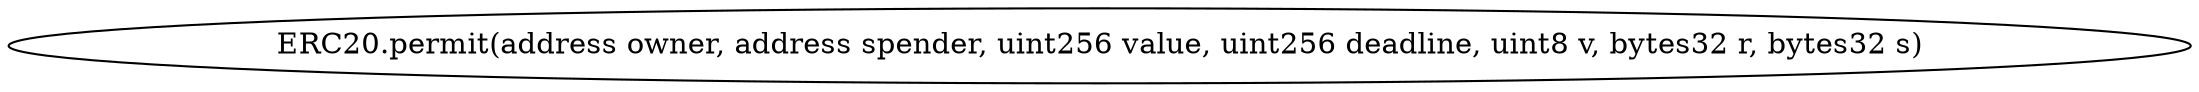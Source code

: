 digraph "" {
	graph [bb="0,0,871.69,36"];
	node [label="\N"];
	"ERC20.permit(address owner, address spender, uint256 value, uint256 deadline, uint8 v, bytes32 r, bytes32 s)"	 [height=0.5,
		pos="435.85,18",
		width=12.107];
}
